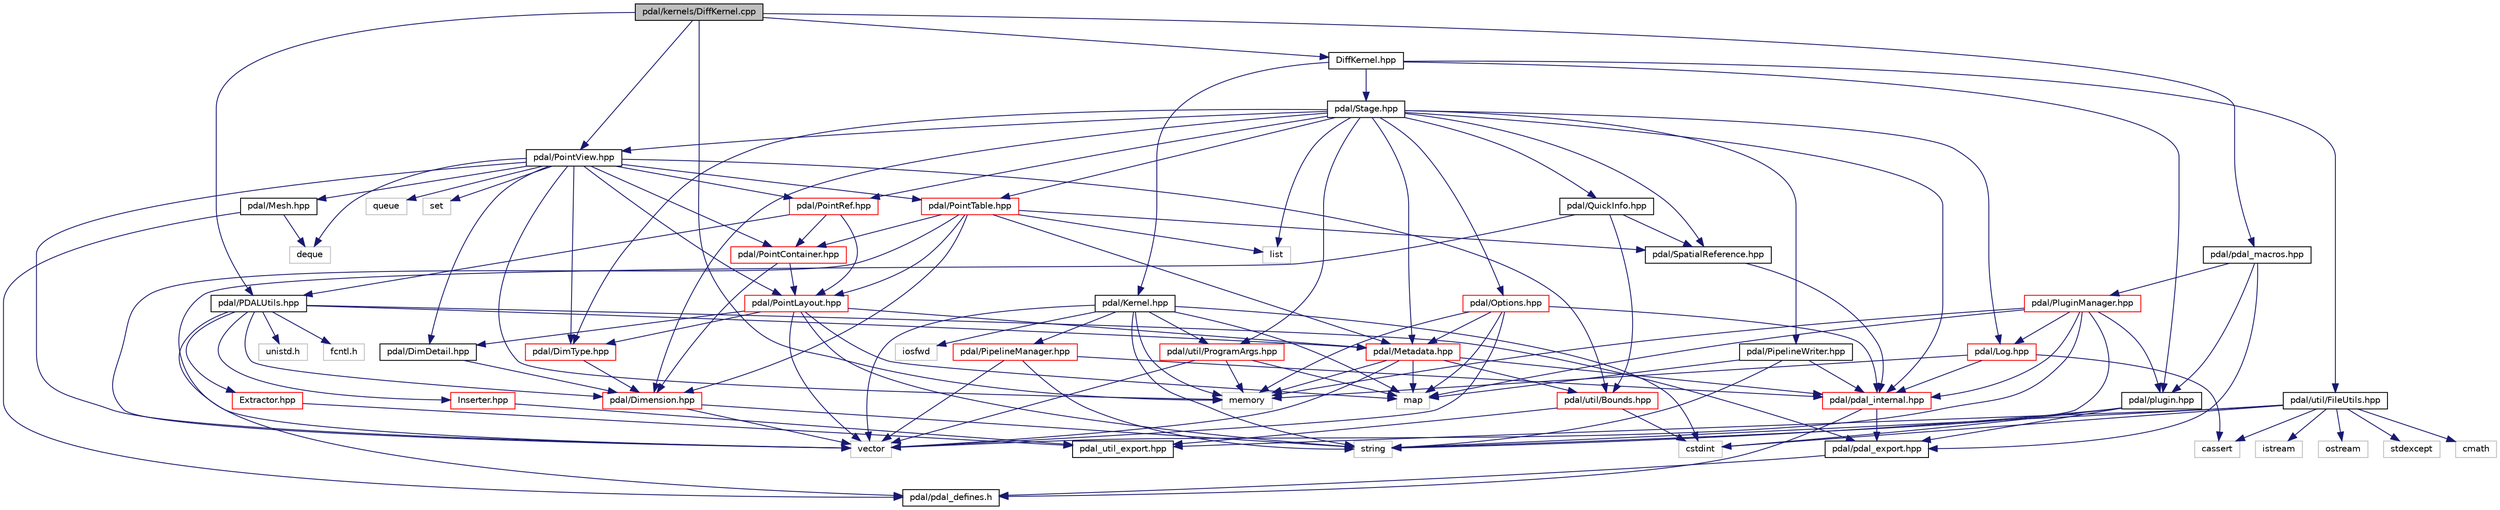 digraph "pdal/kernels/DiffKernel.cpp"
{
  edge [fontname="Helvetica",fontsize="10",labelfontname="Helvetica",labelfontsize="10"];
  node [fontname="Helvetica",fontsize="10",shape=record];
  Node1 [label="pdal/kernels/DiffKernel.cpp",height=0.2,width=0.4,color="black", fillcolor="grey75", style="filled", fontcolor="black"];
  Node1 -> Node2 [color="midnightblue",fontsize="10",style="solid",fontname="Helvetica"];
  Node2 [label="DiffKernel.hpp",height=0.2,width=0.4,color="black", fillcolor="white", style="filled",URL="$DiffKernel_8hpp.html"];
  Node2 -> Node3 [color="midnightblue",fontsize="10",style="solid",fontname="Helvetica"];
  Node3 [label="pdal/Kernel.hpp",height=0.2,width=0.4,color="black", fillcolor="white", style="filled",URL="$Kernel_8hpp.html"];
  Node3 -> Node4 [color="midnightblue",fontsize="10",style="solid",fontname="Helvetica"];
  Node4 [label="cstdint",height=0.2,width=0.4,color="grey75", fillcolor="white", style="filled"];
  Node3 -> Node5 [color="midnightblue",fontsize="10",style="solid",fontname="Helvetica"];
  Node5 [label="iosfwd",height=0.2,width=0.4,color="grey75", fillcolor="white", style="filled"];
  Node3 -> Node6 [color="midnightblue",fontsize="10",style="solid",fontname="Helvetica"];
  Node6 [label="map",height=0.2,width=0.4,color="grey75", fillcolor="white", style="filled"];
  Node3 -> Node7 [color="midnightblue",fontsize="10",style="solid",fontname="Helvetica"];
  Node7 [label="memory",height=0.2,width=0.4,color="grey75", fillcolor="white", style="filled"];
  Node3 -> Node8 [color="midnightblue",fontsize="10",style="solid",fontname="Helvetica"];
  Node8 [label="string",height=0.2,width=0.4,color="grey75", fillcolor="white", style="filled"];
  Node3 -> Node9 [color="midnightblue",fontsize="10",style="solid",fontname="Helvetica"];
  Node9 [label="vector",height=0.2,width=0.4,color="grey75", fillcolor="white", style="filled"];
  Node3 -> Node10 [color="midnightblue",fontsize="10",style="solid",fontname="Helvetica"];
  Node10 [label="pdal/PipelineManager.hpp",height=0.2,width=0.4,color="red", fillcolor="white", style="filled",URL="$PipelineManager_8hpp.html"];
  Node10 -> Node11 [color="midnightblue",fontsize="10",style="solid",fontname="Helvetica"];
  Node11 [label="pdal/pdal_internal.hpp",height=0.2,width=0.4,color="red", fillcolor="white", style="filled",URL="$pdal__internal_8hpp.html"];
  Node11 -> Node12 [color="midnightblue",fontsize="10",style="solid",fontname="Helvetica"];
  Node12 [label="pdal/pdal_export.hpp",height=0.2,width=0.4,color="black", fillcolor="white", style="filled",URL="$pdal__export_8hpp.html"];
  Node12 -> Node13 [color="midnightblue",fontsize="10",style="solid",fontname="Helvetica"];
  Node13 [label="pdal/pdal_defines.h",height=0.2,width=0.4,color="black", fillcolor="white", style="filled",URL="$pdal__defines_8h.html"];
  Node11 -> Node13 [color="midnightblue",fontsize="10",style="solid",fontname="Helvetica"];
  Node10 -> Node9 [color="midnightblue",fontsize="10",style="solid",fontname="Helvetica"];
  Node10 -> Node8 [color="midnightblue",fontsize="10",style="solid",fontname="Helvetica"];
  Node3 -> Node14 [color="midnightblue",fontsize="10",style="solid",fontname="Helvetica"];
  Node14 [label="pdal/util/ProgramArgs.hpp",height=0.2,width=0.4,color="red", fillcolor="white", style="filled",URL="$ProgramArgs_8hpp.html"];
  Node14 -> Node6 [color="midnightblue",fontsize="10",style="solid",fontname="Helvetica"];
  Node14 -> Node7 [color="midnightblue",fontsize="10",style="solid",fontname="Helvetica"];
  Node14 -> Node9 [color="midnightblue",fontsize="10",style="solid",fontname="Helvetica"];
  Node2 -> Node15 [color="midnightblue",fontsize="10",style="solid",fontname="Helvetica"];
  Node15 [label="pdal/Stage.hpp",height=0.2,width=0.4,color="black", fillcolor="white", style="filled",URL="$Stage_8hpp.html"];
  Node15 -> Node16 [color="midnightblue",fontsize="10",style="solid",fontname="Helvetica"];
  Node16 [label="list",height=0.2,width=0.4,color="grey75", fillcolor="white", style="filled"];
  Node15 -> Node11 [color="midnightblue",fontsize="10",style="solid",fontname="Helvetica"];
  Node15 -> Node17 [color="midnightblue",fontsize="10",style="solid",fontname="Helvetica"];
  Node17 [label="pdal/Dimension.hpp",height=0.2,width=0.4,color="red", fillcolor="white", style="filled",URL="$Dimension_8hpp.html"];
  Node17 -> Node8 [color="midnightblue",fontsize="10",style="solid",fontname="Helvetica"];
  Node17 -> Node9 [color="midnightblue",fontsize="10",style="solid",fontname="Helvetica"];
  Node15 -> Node18 [color="midnightblue",fontsize="10",style="solid",fontname="Helvetica"];
  Node18 [label="pdal/DimType.hpp",height=0.2,width=0.4,color="red", fillcolor="white", style="filled",URL="$DimType_8hpp.html"];
  Node18 -> Node17 [color="midnightblue",fontsize="10",style="solid",fontname="Helvetica"];
  Node15 -> Node19 [color="midnightblue",fontsize="10",style="solid",fontname="Helvetica"];
  Node19 [label="pdal/Log.hpp",height=0.2,width=0.4,color="red", fillcolor="white", style="filled",URL="$Log_8hpp.html"];
  Node19 -> Node20 [color="midnightblue",fontsize="10",style="solid",fontname="Helvetica"];
  Node20 [label="cassert",height=0.2,width=0.4,color="grey75", fillcolor="white", style="filled"];
  Node19 -> Node7 [color="midnightblue",fontsize="10",style="solid",fontname="Helvetica"];
  Node19 -> Node11 [color="midnightblue",fontsize="10",style="solid",fontname="Helvetica"];
  Node15 -> Node21 [color="midnightblue",fontsize="10",style="solid",fontname="Helvetica"];
  Node21 [label="pdal/Metadata.hpp",height=0.2,width=0.4,color="red", fillcolor="white", style="filled",URL="$Metadata_8hpp.html"];
  Node21 -> Node11 [color="midnightblue",fontsize="10",style="solid",fontname="Helvetica"];
  Node21 -> Node22 [color="midnightblue",fontsize="10",style="solid",fontname="Helvetica"];
  Node22 [label="pdal/util/Bounds.hpp",height=0.2,width=0.4,color="red", fillcolor="white", style="filled",URL="$Bounds_8hpp.html"];
  Node22 -> Node4 [color="midnightblue",fontsize="10",style="solid",fontname="Helvetica"];
  Node22 -> Node23 [color="midnightblue",fontsize="10",style="solid",fontname="Helvetica"];
  Node23 [label="pdal_util_export.hpp",height=0.2,width=0.4,color="black", fillcolor="white", style="filled",URL="$pdal__util__export_8hpp.html"];
  Node21 -> Node6 [color="midnightblue",fontsize="10",style="solid",fontname="Helvetica"];
  Node21 -> Node7 [color="midnightblue",fontsize="10",style="solid",fontname="Helvetica"];
  Node21 -> Node9 [color="midnightblue",fontsize="10",style="solid",fontname="Helvetica"];
  Node15 -> Node24 [color="midnightblue",fontsize="10",style="solid",fontname="Helvetica"];
  Node24 [label="pdal/Options.hpp",height=0.2,width=0.4,color="red", fillcolor="white", style="filled",URL="$Options_8hpp.html"];
  Node24 -> Node11 [color="midnightblue",fontsize="10",style="solid",fontname="Helvetica"];
  Node24 -> Node21 [color="midnightblue",fontsize="10",style="solid",fontname="Helvetica"];
  Node24 -> Node6 [color="midnightblue",fontsize="10",style="solid",fontname="Helvetica"];
  Node24 -> Node7 [color="midnightblue",fontsize="10",style="solid",fontname="Helvetica"];
  Node24 -> Node9 [color="midnightblue",fontsize="10",style="solid",fontname="Helvetica"];
  Node15 -> Node25 [color="midnightblue",fontsize="10",style="solid",fontname="Helvetica"];
  Node25 [label="pdal/PipelineWriter.hpp",height=0.2,width=0.4,color="black", fillcolor="white", style="filled",URL="$PipelineWriter_8hpp.html"];
  Node25 -> Node11 [color="midnightblue",fontsize="10",style="solid",fontname="Helvetica"];
  Node25 -> Node6 [color="midnightblue",fontsize="10",style="solid",fontname="Helvetica"];
  Node25 -> Node8 [color="midnightblue",fontsize="10",style="solid",fontname="Helvetica"];
  Node15 -> Node26 [color="midnightblue",fontsize="10",style="solid",fontname="Helvetica"];
  Node26 [label="pdal/PointTable.hpp",height=0.2,width=0.4,color="red", fillcolor="white", style="filled",URL="$PointTable_8hpp.html"];
  Node26 -> Node16 [color="midnightblue",fontsize="10",style="solid",fontname="Helvetica"];
  Node26 -> Node9 [color="midnightblue",fontsize="10",style="solid",fontname="Helvetica"];
  Node26 -> Node27 [color="midnightblue",fontsize="10",style="solid",fontname="Helvetica"];
  Node27 [label="pdal/SpatialReference.hpp",height=0.2,width=0.4,color="black", fillcolor="white", style="filled",URL="$SpatialReference_8hpp.html"];
  Node27 -> Node11 [color="midnightblue",fontsize="10",style="solid",fontname="Helvetica"];
  Node26 -> Node17 [color="midnightblue",fontsize="10",style="solid",fontname="Helvetica"];
  Node26 -> Node28 [color="midnightblue",fontsize="10",style="solid",fontname="Helvetica"];
  Node28 [label="pdal/PointContainer.hpp",height=0.2,width=0.4,color="red", fillcolor="white", style="filled",URL="$PointContainer_8hpp.html"];
  Node28 -> Node17 [color="midnightblue",fontsize="10",style="solid",fontname="Helvetica"];
  Node28 -> Node29 [color="midnightblue",fontsize="10",style="solid",fontname="Helvetica"];
  Node29 [label="pdal/PointLayout.hpp",height=0.2,width=0.4,color="red", fillcolor="white", style="filled",URL="$PointLayout_8hpp.html"];
  Node29 -> Node6 [color="midnightblue",fontsize="10",style="solid",fontname="Helvetica"];
  Node29 -> Node8 [color="midnightblue",fontsize="10",style="solid",fontname="Helvetica"];
  Node29 -> Node9 [color="midnightblue",fontsize="10",style="solid",fontname="Helvetica"];
  Node29 -> Node30 [color="midnightblue",fontsize="10",style="solid",fontname="Helvetica"];
  Node30 [label="pdal/DimDetail.hpp",height=0.2,width=0.4,color="black", fillcolor="white", style="filled",URL="$DimDetail_8hpp.html"];
  Node30 -> Node17 [color="midnightblue",fontsize="10",style="solid",fontname="Helvetica"];
  Node29 -> Node18 [color="midnightblue",fontsize="10",style="solid",fontname="Helvetica"];
  Node29 -> Node21 [color="midnightblue",fontsize="10",style="solid",fontname="Helvetica"];
  Node26 -> Node29 [color="midnightblue",fontsize="10",style="solid",fontname="Helvetica"];
  Node26 -> Node21 [color="midnightblue",fontsize="10",style="solid",fontname="Helvetica"];
  Node15 -> Node31 [color="midnightblue",fontsize="10",style="solid",fontname="Helvetica"];
  Node31 [label="pdal/PointRef.hpp",height=0.2,width=0.4,color="red", fillcolor="white", style="filled",URL="$PointRef_8hpp.html"];
  Node31 -> Node32 [color="midnightblue",fontsize="10",style="solid",fontname="Helvetica"];
  Node32 [label="pdal/PDALUtils.hpp",height=0.2,width=0.4,color="black", fillcolor="white", style="filled",URL="$PDALUtils_8hpp.html"];
  Node32 -> Node21 [color="midnightblue",fontsize="10",style="solid",fontname="Helvetica"];
  Node32 -> Node17 [color="midnightblue",fontsize="10",style="solid",fontname="Helvetica"];
  Node32 -> Node13 [color="midnightblue",fontsize="10",style="solid",fontname="Helvetica"];
  Node32 -> Node12 [color="midnightblue",fontsize="10",style="solid",fontname="Helvetica"];
  Node32 -> Node33 [color="midnightblue",fontsize="10",style="solid",fontname="Helvetica"];
  Node33 [label="Inserter.hpp",height=0.2,width=0.4,color="red", fillcolor="white", style="filled",URL="$Inserter_8hpp.html"];
  Node33 -> Node23 [color="midnightblue",fontsize="10",style="solid",fontname="Helvetica"];
  Node32 -> Node34 [color="midnightblue",fontsize="10",style="solid",fontname="Helvetica"];
  Node34 [label="Extractor.hpp",height=0.2,width=0.4,color="red", fillcolor="white", style="filled",URL="$Extractor_8hpp.html"];
  Node34 -> Node23 [color="midnightblue",fontsize="10",style="solid",fontname="Helvetica"];
  Node32 -> Node35 [color="midnightblue",fontsize="10",style="solid",fontname="Helvetica"];
  Node35 [label="fcntl.h",height=0.2,width=0.4,color="grey75", fillcolor="white", style="filled"];
  Node32 -> Node36 [color="midnightblue",fontsize="10",style="solid",fontname="Helvetica"];
  Node36 [label="unistd.h",height=0.2,width=0.4,color="grey75", fillcolor="white", style="filled"];
  Node31 -> Node28 [color="midnightblue",fontsize="10",style="solid",fontname="Helvetica"];
  Node31 -> Node29 [color="midnightblue",fontsize="10",style="solid",fontname="Helvetica"];
  Node15 -> Node37 [color="midnightblue",fontsize="10",style="solid",fontname="Helvetica"];
  Node37 [label="pdal/PointView.hpp",height=0.2,width=0.4,color="black", fillcolor="white", style="filled",URL="$PointView_8hpp.html"];
  Node37 -> Node30 [color="midnightblue",fontsize="10",style="solid",fontname="Helvetica"];
  Node37 -> Node18 [color="midnightblue",fontsize="10",style="solid",fontname="Helvetica"];
  Node37 -> Node38 [color="midnightblue",fontsize="10",style="solid",fontname="Helvetica"];
  Node38 [label="pdal/Mesh.hpp",height=0.2,width=0.4,color="black", fillcolor="white", style="filled",URL="$Mesh_8hpp.html"];
  Node38 -> Node39 [color="midnightblue",fontsize="10",style="solid",fontname="Helvetica"];
  Node39 [label="deque",height=0.2,width=0.4,color="grey75", fillcolor="white", style="filled"];
  Node38 -> Node13 [color="midnightblue",fontsize="10",style="solid",fontname="Helvetica"];
  Node37 -> Node28 [color="midnightblue",fontsize="10",style="solid",fontname="Helvetica"];
  Node37 -> Node29 [color="midnightblue",fontsize="10",style="solid",fontname="Helvetica"];
  Node37 -> Node31 [color="midnightblue",fontsize="10",style="solid",fontname="Helvetica"];
  Node37 -> Node26 [color="midnightblue",fontsize="10",style="solid",fontname="Helvetica"];
  Node37 -> Node22 [color="midnightblue",fontsize="10",style="solid",fontname="Helvetica"];
  Node37 -> Node7 [color="midnightblue",fontsize="10",style="solid",fontname="Helvetica"];
  Node37 -> Node40 [color="midnightblue",fontsize="10",style="solid",fontname="Helvetica"];
  Node40 [label="queue",height=0.2,width=0.4,color="grey75", fillcolor="white", style="filled"];
  Node37 -> Node41 [color="midnightblue",fontsize="10",style="solid",fontname="Helvetica"];
  Node41 [label="set",height=0.2,width=0.4,color="grey75", fillcolor="white", style="filled"];
  Node37 -> Node9 [color="midnightblue",fontsize="10",style="solid",fontname="Helvetica"];
  Node37 -> Node39 [color="midnightblue",fontsize="10",style="solid",fontname="Helvetica"];
  Node15 -> Node42 [color="midnightblue",fontsize="10",style="solid",fontname="Helvetica"];
  Node42 [label="pdal/QuickInfo.hpp",height=0.2,width=0.4,color="black", fillcolor="white", style="filled",URL="$QuickInfo_8hpp.html"];
  Node42 -> Node9 [color="midnightblue",fontsize="10",style="solid",fontname="Helvetica"];
  Node42 -> Node22 [color="midnightblue",fontsize="10",style="solid",fontname="Helvetica"];
  Node42 -> Node27 [color="midnightblue",fontsize="10",style="solid",fontname="Helvetica"];
  Node15 -> Node27 [color="midnightblue",fontsize="10",style="solid",fontname="Helvetica"];
  Node15 -> Node14 [color="midnightblue",fontsize="10",style="solid",fontname="Helvetica"];
  Node2 -> Node43 [color="midnightblue",fontsize="10",style="solid",fontname="Helvetica"];
  Node43 [label="pdal/util/FileUtils.hpp",height=0.2,width=0.4,color="black", fillcolor="white", style="filled",URL="$FileUtils_8hpp.html"];
  Node43 -> Node20 [color="midnightblue",fontsize="10",style="solid",fontname="Helvetica"];
  Node43 -> Node44 [color="midnightblue",fontsize="10",style="solid",fontname="Helvetica"];
  Node44 [label="cmath",height=0.2,width=0.4,color="grey75", fillcolor="white", style="filled"];
  Node43 -> Node4 [color="midnightblue",fontsize="10",style="solid",fontname="Helvetica"];
  Node43 -> Node45 [color="midnightblue",fontsize="10",style="solid",fontname="Helvetica"];
  Node45 [label="istream",height=0.2,width=0.4,color="grey75", fillcolor="white", style="filled"];
  Node43 -> Node46 [color="midnightblue",fontsize="10",style="solid",fontname="Helvetica"];
  Node46 [label="ostream",height=0.2,width=0.4,color="grey75", fillcolor="white", style="filled"];
  Node43 -> Node47 [color="midnightblue",fontsize="10",style="solid",fontname="Helvetica"];
  Node47 [label="stdexcept",height=0.2,width=0.4,color="grey75", fillcolor="white", style="filled"];
  Node43 -> Node8 [color="midnightblue",fontsize="10",style="solid",fontname="Helvetica"];
  Node43 -> Node23 [color="midnightblue",fontsize="10",style="solid",fontname="Helvetica"];
  Node2 -> Node48 [color="midnightblue",fontsize="10",style="solid",fontname="Helvetica"];
  Node48 [label="pdal/plugin.hpp",height=0.2,width=0.4,color="black", fillcolor="white", style="filled",URL="$plugin_8hpp.html"];
  Node48 -> Node8 [color="midnightblue",fontsize="10",style="solid",fontname="Helvetica"];
  Node48 -> Node12 [color="midnightblue",fontsize="10",style="solid",fontname="Helvetica"];
  Node48 -> Node4 [color="midnightblue",fontsize="10",style="solid",fontname="Helvetica"];
  Node1 -> Node7 [color="midnightblue",fontsize="10",style="solid",fontname="Helvetica"];
  Node1 -> Node32 [color="midnightblue",fontsize="10",style="solid",fontname="Helvetica"];
  Node1 -> Node37 [color="midnightblue",fontsize="10",style="solid",fontname="Helvetica"];
  Node1 -> Node49 [color="midnightblue",fontsize="10",style="solid",fontname="Helvetica"];
  Node49 [label="pdal/pdal_macros.hpp",height=0.2,width=0.4,color="black", fillcolor="white", style="filled",URL="$pdal__macros_8hpp.html"];
  Node49 -> Node12 [color="midnightblue",fontsize="10",style="solid",fontname="Helvetica"];
  Node49 -> Node48 [color="midnightblue",fontsize="10",style="solid",fontname="Helvetica"];
  Node49 -> Node50 [color="midnightblue",fontsize="10",style="solid",fontname="Helvetica"];
  Node50 [label="pdal/PluginManager.hpp",height=0.2,width=0.4,color="red", fillcolor="white", style="filled",URL="$PluginManager_8hpp.html"];
  Node50 -> Node19 [color="midnightblue",fontsize="10",style="solid",fontname="Helvetica"];
  Node50 -> Node11 [color="midnightblue",fontsize="10",style="solid",fontname="Helvetica"];
  Node50 -> Node48 [color="midnightblue",fontsize="10",style="solid",fontname="Helvetica"];
  Node50 -> Node6 [color="midnightblue",fontsize="10",style="solid",fontname="Helvetica"];
  Node50 -> Node7 [color="midnightblue",fontsize="10",style="solid",fontname="Helvetica"];
  Node50 -> Node8 [color="midnightblue",fontsize="10",style="solid",fontname="Helvetica"];
  Node50 -> Node9 [color="midnightblue",fontsize="10",style="solid",fontname="Helvetica"];
}

